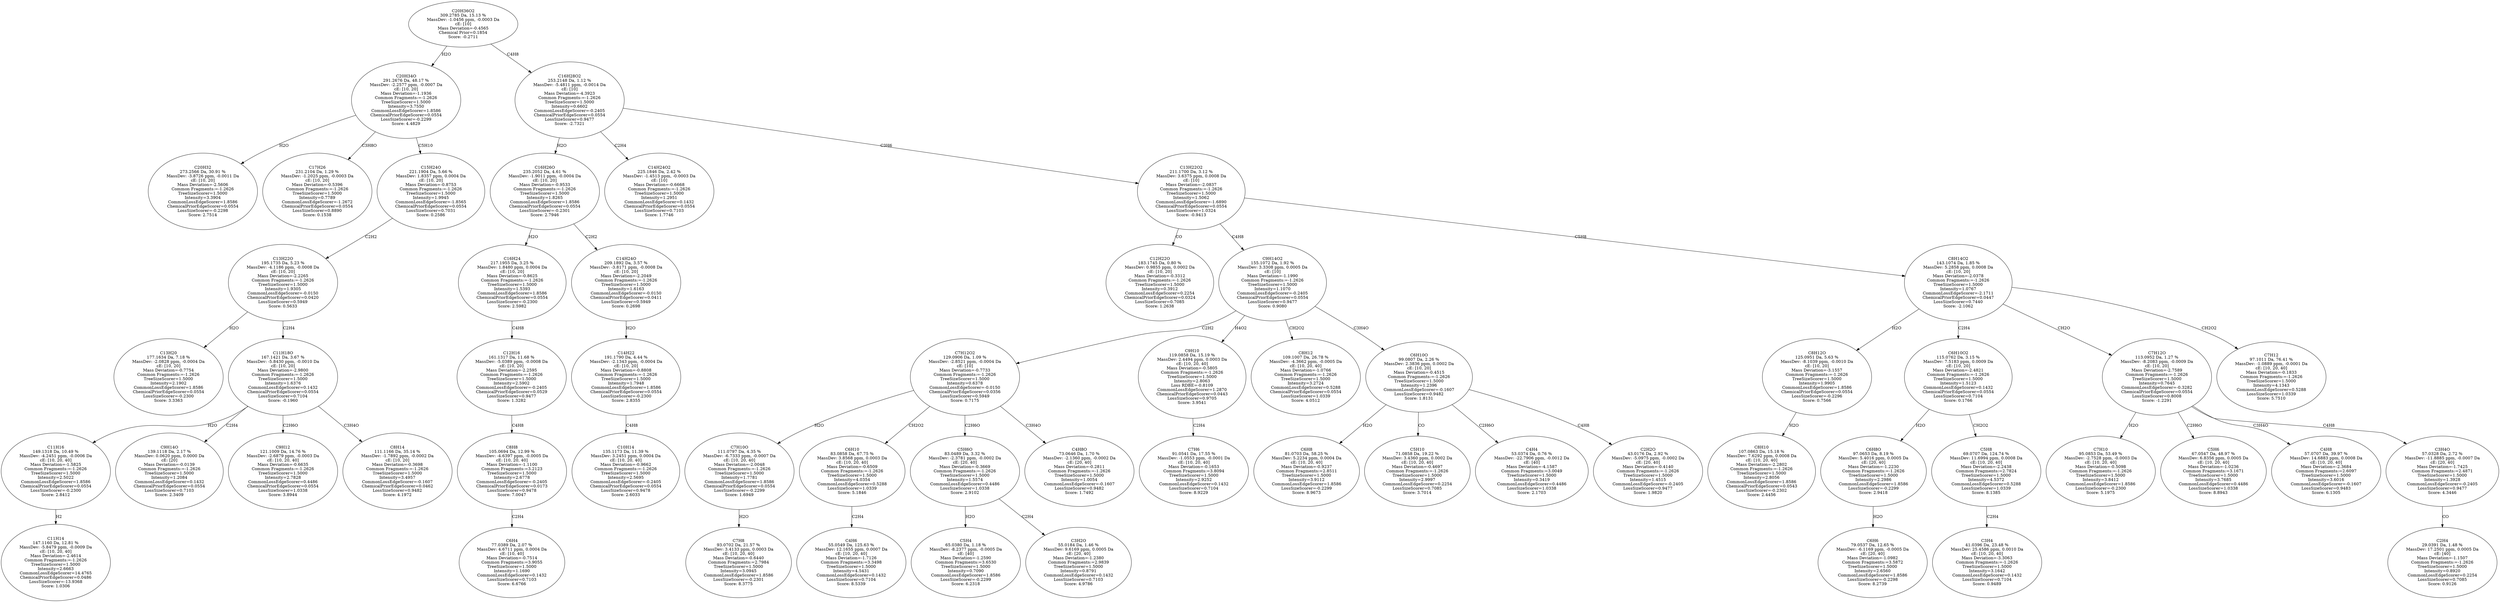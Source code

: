 strict digraph {
v1 [label="C20H32\n273.2566 Da, 30.91 %\nMassDev: -3.8726 ppm, -0.0011 Da\ncE: [10, 20]\nMass Deviation=-2.5606\nCommon Fragments:=-1.2626\nTreeSizeScorer=1.5000\nIntensity=3.3904\nCommonLossEdgeScorer=1.8586\nChemicalPriorEdgeScorer=0.0554\nLossSizeScorer=-0.2298\nScore: 2.7514"];
v2 [label="C17H26\n231.2104 Da, 1.29 %\nMassDev: -1.2025 ppm, -0.0003 Da\ncE: [10, 20]\nMass Deviation=-0.5396\nCommon Fragments:=-1.2626\nTreeSizeScorer=1.5000\nIntensity=0.7789\nCommonLossEdgeScorer=-1.2672\nChemicalPriorEdgeScorer=0.0554\nLossSizeScorer=0.8890\nScore: 0.1538"];
v3 [label="C13H20\n177.1634 Da, 7.18 %\nMassDev: -2.0828 ppm, -0.0004 Da\ncE: [10, 20]\nMass Deviation=-0.7754\nCommon Fragments:=-1.2626\nTreeSizeScorer=1.5000\nIntensity=2.1902\nCommonLossEdgeScorer=1.8586\nChemicalPriorEdgeScorer=0.0554\nLossSizeScorer=-0.2300\nScore: 3.3363"];
v4 [label="C11H14\n147.1160 Da, 12.81 %\nMassDev: -5.8479 ppm, -0.0009 Da\ncE: [10, 20, 40]\nMass Deviation=-2.4614\nCommon Fragments:=-1.2626\nTreeSizeScorer=1.5000\nIntensity=2.6663\nCommonLossEdgeScorer=14.4765\nChemicalPriorEdgeScorer=0.0486\nLossSizeScorer=-13.9368\nScore: 1.0306"];
v5 [label="C11H16\n149.1318 Da, 10.49 %\nMassDev: -4.2451 ppm, -0.0006 Da\ncE: [10, 20, 40]\nMass Deviation=-1.5825\nCommon Fragments:=-1.2626\nTreeSizeScorer=1.5000\nIntensity=2.5022\nCommonLossEdgeScorer=1.8586\nChemicalPriorEdgeScorer=0.0554\nLossSizeScorer=-0.2300\nScore: 2.8412"];
v6 [label="C9H14O\n139.1118 Da, 2.17 %\nMassDev: 0.0620 ppm, 0.0000 Da\ncE: [20]\nMass Deviation=-0.0139\nCommon Fragments:=-1.2626\nTreeSizeScorer=1.5000\nIntensity=1.2084\nCommonLossEdgeScorer=0.1432\nChemicalPriorEdgeScorer=0.0554\nLossSizeScorer=0.7103\nScore: 2.3409"];
v7 [label="C9H12\n121.1009 Da, 14.76 %\nMassDev: -2.6879 ppm, -0.0003 Da\ncE: [10, 20, 40]\nMass Deviation=-0.6635\nCommon Fragments:=-1.2626\nTreeSizeScorer=1.5000\nIntensity=2.7828\nCommonLossEdgeScorer=0.4486\nChemicalPriorEdgeScorer=0.0554\nLossSizeScorer=1.0338\nScore: 3.8944"];
v8 [label="C8H14\n111.1166 Da, 35.14 %\nMassDev: -1.7892 ppm, -0.0002 Da\ncE: [10, 20]\nMass Deviation=-0.3698\nCommon Fragments:=-1.2626\nTreeSizeScorer=1.5000\nIntensity=3.4957\nCommonLossEdgeScorer=-0.1607\nChemicalPriorEdgeScorer=0.0462\nLossSizeScorer=0.9482\nScore: 4.1972"];
v9 [label="C11H18O\n167.1421 Da, 3.67 %\nMassDev: -5.8430 ppm, -0.0010 Da\ncE: [10, 20]\nMass Deviation=-2.9800\nCommon Fragments:=-1.2626\nTreeSizeScorer=1.5000\nIntensity=1.6376\nCommonLossEdgeScorer=0.1432\nChemicalPriorEdgeScorer=0.0554\nLossSizeScorer=0.7104\nScore: -0.1960"];
v10 [label="C13H22O\n195.1735 Da, 5.23 %\nMassDev: -4.1186 ppm, -0.0008 Da\ncE: [10, 20]\nMass Deviation=-2.2265\nCommon Fragments:=-1.2626\nTreeSizeScorer=1.5000\nIntensity=1.9305\nCommonLossEdgeScorer=-0.0150\nChemicalPriorEdgeScorer=0.0420\nLossSizeScorer=0.5949\nScore: 0.5633"];
v11 [label="C15H24O\n221.1904 Da, 5.66 %\nMassDev: 1.8357 ppm, 0.0004 Da\ncE: [10, 20]\nMass Deviation=-0.8753\nCommon Fragments:=-1.2626\nTreeSizeScorer=1.5000\nIntensity=1.9945\nCommonLossEdgeScorer=-1.8565\nChemicalPriorEdgeScorer=0.0554\nLossSizeScorer=0.7031\nScore: 0.2586"];
v12 [label="C20H34O\n291.2676 Da, 48.17 %\nMassDev: -2.2577 ppm, -0.0007 Da\ncE: [10, 20]\nMass Deviation=-1.1936\nCommon Fragments:=-1.2626\nTreeSizeScorer=1.5000\nIntensity=3.7550\nCommonLossEdgeScorer=1.8586\nChemicalPriorEdgeScorer=0.0554\nLossSizeScorer=-0.2299\nScore: 4.4829"];
v13 [label="C6H4\n77.0389 Da, 2.07 %\nMassDev: 4.6711 ppm, 0.0004 Da\ncE: [10, 40]\nMass Deviation=-0.7514\nCommon Fragments:=3.9055\nTreeSizeScorer=1.5000\nIntensity=1.1690\nCommonLossEdgeScorer=0.1432\nLossSizeScorer=0.7103\nScore: 6.6766"];
v14 [label="C8H8\n105.0694 Da, 12.99 %\nMassDev: -4.6397 ppm, -0.0005 Da\ncE: [10, 20, 40]\nMass Deviation=-1.1100\nCommon Fragments:=3.2123\nTreeSizeScorer=1.5000\nIntensity=2.6778\nCommonLossEdgeScorer=-0.2405\nChemicalPriorEdgeScorer=0.0173\nLossSizeScorer=0.9478\nScore: 7.0047"];
v15 [label="C12H16\n161.1317 Da, 11.68 %\nMassDev: -5.0389 ppm, -0.0008 Da\ncE: [10, 20]\nMass Deviation=-2.2595\nCommon Fragments:=-1.2626\nTreeSizeScorer=1.5000\nIntensity=2.5902\nCommonLossEdgeScorer=-0.2405\nChemicalPriorEdgeScorer=0.0529\nLossSizeScorer=0.9477\nScore: 1.3282"];
v16 [label="C16H24\n217.1955 Da, 3.25 %\nMassDev: 1.8480 ppm, 0.0004 Da\ncE: [10, 20]\nMass Deviation=-0.8625\nCommon Fragments:=-1.2626\nTreeSizeScorer=1.5000\nIntensity=1.5393\nCommonLossEdgeScorer=1.8586\nChemicalPriorEdgeScorer=0.0554\nLossSizeScorer=-0.2300\nScore: 2.5982"];
v17 [label="C10H14\n135.1173 Da, 11.39 %\nMassDev: 3.2451 ppm, 0.0004 Da\ncE: [10, 20, 40]\nMass Deviation=-0.9662\nCommon Fragments:=-1.2626\nTreeSizeScorer=1.5000\nIntensity=2.5695\nCommonLossEdgeScorer=-0.2405\nChemicalPriorEdgeScorer=0.0554\nLossSizeScorer=0.9478\nScore: 2.6033"];
v18 [label="C14H22\n191.1790 Da, 4.44 %\nMassDev: -2.1343 ppm, -0.0004 Da\ncE: [10, 20]\nMass Deviation=-0.8808\nCommon Fragments:=-1.2626\nTreeSizeScorer=1.5000\nIntensity=1.7948\nCommonLossEdgeScorer=1.8586\nChemicalPriorEdgeScorer=0.0554\nLossSizeScorer=-0.2300\nScore: 2.8355"];
v19 [label="C14H24O\n209.1892 Da, 3.57 %\nMassDev: -3.8171 ppm, -0.0008 Da\ncE: [10, 20]\nMass Deviation=-2.2049\nCommon Fragments:=-1.2626\nTreeSizeScorer=1.5000\nIntensity=1.6163\nCommonLossEdgeScorer=-0.0150\nChemicalPriorEdgeScorer=0.0411\nLossSizeScorer=0.5949\nScore: 0.2698"];
v20 [label="C16H26O\n235.2052 Da, 4.61 %\nMassDev: -1.9011 ppm, -0.0004 Da\ncE: [10, 20]\nMass Deviation=-0.9533\nCommon Fragments:=-1.2626\nTreeSizeScorer=1.5000\nIntensity=1.8265\nCommonLossEdgeScorer=1.8586\nChemicalPriorEdgeScorer=0.0554\nLossSizeScorer=-0.2301\nScore: 2.7946"];
v21 [label="C14H24O2\n225.1846 Da, 2.42 %\nMassDev: -1.4513 ppm, -0.0003 Da\ncE: [10]\nMass Deviation=-0.6668\nCommon Fragments:=-1.2626\nTreeSizeScorer=1.5000\nIntensity=1.2951\nCommonLossEdgeScorer=0.1432\nChemicalPriorEdgeScorer=0.0554\nLossSizeScorer=0.7103\nScore: 1.7746"];
v22 [label="C12H22O\n183.1745 Da, 0.80 %\nMassDev: 0.9855 ppm, 0.0002 Da\ncE: [10, 20]\nMass Deviation=-0.3312\nCommon Fragments:=-1.2626\nTreeSizeScorer=1.5000\nIntensity=0.3912\nCommonLossEdgeScorer=0.2254\nChemicalPriorEdgeScorer=0.0324\nLossSizeScorer=0.7085\nScore: 1.2638"];
v23 [label="C7H8\n93.0702 Da, 21.57 %\nMassDev: 3.4133 ppm, 0.0003 Da\ncE: [10, 20, 40]\nMass Deviation=-0.6440\nCommon Fragments:=2.7984\nTreeSizeScorer=1.5000\nIntensity=3.0945\nCommonLossEdgeScorer=1.8586\nLossSizeScorer=-0.2301\nScore: 8.3775"];
v24 [label="C7H10O\n111.0797 Da, 4.35 %\nMassDev: -6.7333 ppm, -0.0007 Da\ncE: [10, 20, 40]\nMass Deviation=-2.0048\nCommon Fragments:=-1.2626\nTreeSizeScorer=1.5000\nIntensity=1.7781\nCommonLossEdgeScorer=1.8586\nChemicalPriorEdgeScorer=0.0554\nLossSizeScorer=-0.2299\nScore: 1.6949"];
v25 [label="C4H6\n55.0549 Da, 125.63 %\nMassDev: 12.1655 ppm, 0.0007 Da\ncE: [10, 20, 40]\nMass Deviation=-1.7126\nCommon Fragments:=3.3498\nTreeSizeScorer=1.5000\nIntensity=4.5431\nCommonLossEdgeScorer=0.1432\nLossSizeScorer=0.7104\nScore: 8.5339"];
v26 [label="C6H10\n83.0858 Da, 67.75 %\nMassDev: 3.8568 ppm, 0.0003 Da\ncE: [10, 20, 40]\nMass Deviation=-0.6509\nCommon Fragments:=-1.2626\nTreeSizeScorer=1.5000\nIntensity=4.0354\nCommonLossEdgeScorer=0.5288\nLossSizeScorer=1.0339\nScore: 5.1846"];
v27 [label="C5H4\n65.0380 Da, 1.18 %\nMassDev: -8.2377 ppm, -0.0005 Da\ncE: [40]\nMass Deviation=-1.2590\nCommon Fragments:=3.6530\nTreeSizeScorer=1.5000\nIntensity=0.7090\nCommonLossEdgeScorer=1.8586\nLossSizeScorer=-0.2299\nScore: 6.2318"];
v28 [label="C3H2O\n55.0184 Da, 1.46 %\nMassDev: 9.6169 ppm, 0.0005 Da\ncE: [20, 40]\nMass Deviation=-1.2380\nCommon Fragments:=2.9839\nTreeSizeScorer=1.5000\nIntensity=0.8791\nCommonLossEdgeScorer=0.1432\nLossSizeScorer=0.7103\nScore: 4.9786"];
v29 [label="C5H6O\n83.0489 Da, 3.32 %\nMassDev: -2.3781 ppm, -0.0002 Da\ncE: [20, 40]\nMass Deviation=-0.3669\nCommon Fragments:=-1.2626\nTreeSizeScorer=1.5000\nIntensity=1.5574\nCommonLossEdgeScorer=0.4486\nLossSizeScorer=1.0338\nScore: 2.9102"];
v30 [label="C4H8O\n73.0646 Da, 1.70 %\nMassDev: -2.1360 ppm, -0.0002 Da\ncE: [20, 40]\nMass Deviation=-0.2811\nCommon Fragments:=-1.2626\nTreeSizeScorer=1.5000\nIntensity=1.0054\nCommonLossEdgeScorer=-0.1607\nLossSizeScorer=0.9482\nScore: 1.7492"];
v31 [label="C7H12O2\n129.0906 Da, 1.09 %\nMassDev: -2.8521 ppm, -0.0004 Da\ncE: [10]\nMass Deviation=-0.7733\nCommon Fragments:=-1.2626\nTreeSizeScorer=1.5000\nIntensity=0.6378\nCommonLossEdgeScorer=-0.0150\nChemicalPriorEdgeScorer=0.0356\nLossSizeScorer=0.5949\nScore: 0.7175"];
v32 [label="C7H6\n91.0541 Da, 17.55 %\nMassDev: -1.0553 ppm, -0.0001 Da\ncE: [10, 20, 40]\nMass Deviation=-0.1653\nCommon Fragments:=3.8094\nTreeSizeScorer=1.5000\nIntensity=2.9252\nCommonLossEdgeScorer=0.1432\nLossSizeScorer=0.7104\nScore: 8.9229"];
v33 [label="C9H10\n119.0858 Da, 15.19 %\nMassDev: 2.4494 ppm, 0.0003 Da\ncE: [10, 20, 40]\nMass Deviation=-0.5805\nCommon Fragments:=-1.2626\nTreeSizeScorer=1.5000\nIntensity=2.8063\nLoss RDBE=-0.8109\nCommonLossEdgeScorer=1.2870\nChemicalPriorEdgeScorer=0.0443\nLossSizeScorer=0.9705\nScore: 3.9541"];
v34 [label="C8H12\n109.1007 Da, 26.78 %\nMassDev: -4.3662 ppm, -0.0005 Da\ncE: [10, 20, 40]\nMass Deviation=-1.0766\nCommon Fragments:=-1.2626\nTreeSizeScorer=1.5000\nIntensity=3.2724\nCommonLossEdgeScorer=0.5288\nChemicalPriorEdgeScorer=0.0554\nLossSizeScorer=1.0339\nScore: 4.0512"];
v35 [label="C6H8\n81.0703 Da, 58.25 %\nMassDev: 5.2234 ppm, 0.0004 Da\ncE: [10, 20, 40]\nMass Deviation=-0.9237\nCommon Fragments:=2.8511\nTreeSizeScorer=1.5000\nIntensity=3.9112\nCommonLossEdgeScorer=1.8586\nLossSizeScorer=-0.2299\nScore: 8.9673"];
v36 [label="C5H10\n71.0858 Da, 19.22 %\nMassDev: 3.4360 ppm, 0.0002 Da\ncE: [10, 20, 40]\nMass Deviation=-0.4697\nCommon Fragments:=-1.2626\nTreeSizeScorer=1.5000\nIntensity=2.9997\nCommonLossEdgeScorer=0.2254\nLossSizeScorer=0.7085\nScore: 3.7014"];
v37 [label="C4H4\n53.0374 Da, 0.76 %\nMassDev: -22.7906 ppm, -0.0012 Da\ncE: [40]\nMass Deviation=-4.1587\nCommon Fragments:=3.0049\nTreeSizeScorer=1.5000\nIntensity=0.3419\nCommonLossEdgeScorer=0.4486\nLossSizeScorer=1.0338\nScore: 2.1703"];
v38 [label="C2H2O\n43.0176 Da, 2.92 %\nMassDev: -5.0975 ppm, -0.0002 Da\ncE: [20, 40]\nMass Deviation=-0.4140\nCommon Fragments:=-1.2626\nTreeSizeScorer=1.5000\nIntensity=1.4515\nCommonLossEdgeScorer=-0.2405\nLossSizeScorer=0.9477\nScore: 1.9820"];
v39 [label="C6H10O\n99.0807 Da, 2.26 %\nMassDev: 2.3836 ppm, 0.0002 Da\ncE: [10, 20]\nMass Deviation=-0.4515\nCommon Fragments:=-1.2626\nTreeSizeScorer=1.5000\nIntensity=1.2396\nCommonLossEdgeScorer=-0.1607\nLossSizeScorer=0.9482\nScore: 1.8131"];
v40 [label="C9H14O2\n155.1072 Da, 1.92 %\nMassDev: 3.3308 ppm, 0.0005 Da\ncE: [10]\nMass Deviation=-1.1990\nCommon Fragments:=-1.2626\nTreeSizeScorer=1.5000\nIntensity=1.1070\nCommonLossEdgeScorer=-0.2405\nChemicalPriorEdgeScorer=0.0554\nLossSizeScorer=0.9477\nScore: 0.9080"];
v41 [label="C8H10\n107.0863 Da, 15.18 %\nMassDev: 7.6292 ppm, 0.0008 Da\ncE: [10, 20, 40]\nMass Deviation=-2.2802\nCommon Fragments:=-1.2626\nTreeSizeScorer=1.5000\nIntensity=2.8056\nCommonLossEdgeScorer=1.8586\nChemicalPriorEdgeScorer=0.0543\nLossSizeScorer=-0.2302\nScore: 2.4456"];
v42 [label="C8H12O\n125.0951 Da, 5.63 %\nMassDev: -8.1039 ppm, -0.0010 Da\ncE: [10, 20]\nMass Deviation=-3.1557\nCommon Fragments:=-1.2626\nTreeSizeScorer=1.5000\nIntensity=1.9905\nCommonLossEdgeScorer=1.8586\nChemicalPriorEdgeScorer=0.0554\nLossSizeScorer=-0.2296\nScore: 0.7566"];
v43 [label="C6H6\n79.0537 Da, 12.65 %\nMassDev: -6.1169 ppm, -0.0005 Da\ncE: [20, 40]\nMass Deviation=-1.0982\nCommon Fragments:=3.5872\nTreeSizeScorer=1.5000\nIntensity=2.6560\nCommonLossEdgeScorer=1.8586\nLossSizeScorer=-0.2298\nScore: 8.2739"];
v44 [label="C6H8O\n97.0653 Da, 8.19 %\nMassDev: 5.4016 ppm, 0.0005 Da\ncE: [20, 40]\nMass Deviation=-1.2230\nCommon Fragments:=-1.2626\nTreeSizeScorer=1.5000\nIntensity=2.2986\nCommonLossEdgeScorer=1.8586\nLossSizeScorer=-0.2299\nScore: 2.9418"];
v45 [label="C3H4\n41.0396 Da, 23.48 %\nMassDev: 25.4586 ppm, 0.0010 Da\ncE: [10, 20, 40]\nMass Deviation=-3.3063\nCommon Fragments:=-1.2626\nTreeSizeScorer=1.5000\nIntensity=3.1642\nCommonLossEdgeScorer=0.1432\nLossSizeScorer=0.7104\nScore: 0.9489"];
v46 [label="C5H8\n69.0707 Da, 124.74 %\nMassDev: 11.6994 ppm, 0.0008 Da\ncE: [10, 20, 40]\nMass Deviation=-2.2438\nCommon Fragments:=2.7824\nTreeSizeScorer=1.5000\nIntensity=4.5372\nCommonLossEdgeScorer=0.5288\nLossSizeScorer=1.0339\nScore: 8.1385"];
v47 [label="C6H10O2\n115.0762 Da, 3.15 %\nMassDev: 7.5183 ppm, 0.0009 Da\ncE: [10, 20]\nMass Deviation=-2.4821\nCommon Fragments:=-1.2626\nTreeSizeScorer=1.5000\nIntensity=1.5123\nCommonLossEdgeScorer=0.1432\nChemicalPriorEdgeScorer=0.0554\nLossSizeScorer=0.7104\nScore: 0.1766"];
v48 [label="C7H10\n95.0853 Da, 53.49 %\nMassDev: -2.7528 ppm, -0.0003 Da\ncE: [10, 20, 40]\nMass Deviation=-0.5098\nCommon Fragments:=-1.2626\nTreeSizeScorer=1.5000\nIntensity=3.8412\nCommonLossEdgeScorer=1.8586\nLossSizeScorer=-0.2300\nScore: 5.1975"];
v49 [label="C5H6\n67.0547 Da, 48.97 %\nMassDev: 6.8356 ppm, 0.0005 Da\ncE: [10, 20, 40]\nMass Deviation=-1.0236\nCommon Fragments:=3.1671\nTreeSizeScorer=1.5000\nIntensity=3.7685\nCommonLossEdgeScorer=0.4486\nLossSizeScorer=1.0338\nScore: 8.8943"];
v50 [label="C4H8\n57.0707 Da, 39.97 %\nMassDev: 14.6883 ppm, 0.0008 Da\ncE: [10, 20, 40]\nMass Deviation=-2.3684\nCommon Fragments:=2.6097\nTreeSizeScorer=1.5000\nIntensity=3.6016\nCommonLossEdgeScorer=-0.1607\nLossSizeScorer=0.9483\nScore: 6.1305"];
v51 [label="C2H4\n29.0391 Da, 1.48 %\nMassDev: 17.2501 ppm, 0.0005 Da\ncE: [40]\nMass Deviation=-1.1507\nCommon Fragments:=-1.2626\nTreeSizeScorer=1.5000\nIntensity=0.8920\nCommonLossEdgeScorer=0.2254\nLossSizeScorer=0.7085\nScore: 0.9126"];
v52 [label="C3H4O\n57.0328 Da, 2.72 %\nMassDev: -11.8885 ppm, -0.0007 Da\ncE: [20, 40]\nMass Deviation=-1.7425\nCommon Fragments:=2.4871\nTreeSizeScorer=1.5000\nIntensity=1.3928\nCommonLossEdgeScorer=-0.2405\nLossSizeScorer=0.9477\nScore: 4.3446"];
v53 [label="C7H12O\n113.0952 Da, 1.27 %\nMassDev: -8.2083 ppm, -0.0009 Da\ncE: [10, 20]\nMass Deviation=-2.7589\nCommon Fragments:=-1.2626\nTreeSizeScorer=1.5000\nIntensity=0.7645\nCommonLossEdgeScorer=-0.3282\nChemicalPriorEdgeScorer=0.0554\nLossSizeScorer=0.8008\nScore: -1.2291"];
v54 [label="C7H12\n97.1011 Da, 76.41 %\nMassDev: -1.0889 ppm, -0.0001 Da\ncE: [10, 20, 40]\nMass Deviation=-0.1833\nCommon Fragments:=-1.2626\nTreeSizeScorer=1.5000\nIntensity=4.1343\nCommonLossEdgeScorer=0.5288\nLossSizeScorer=1.0339\nScore: 5.7510"];
v55 [label="C8H14O2\n143.1074 Da, 1.85 %\nMassDev: 5.2858 ppm, 0.0008 Da\ncE: [10, 20]\nMass Deviation=-2.0378\nCommon Fragments:=-1.2626\nTreeSizeScorer=1.5000\nIntensity=1.0767\nCommonLossEdgeScorer=-2.1711\nChemicalPriorEdgeScorer=0.0447\nLossSizeScorer=0.7440\nScore: -2.1062"];
v56 [label="C13H22O2\n211.1700 Da, 3.12 %\nMassDev: 3.6375 ppm, 0.0008 Da\ncE: [10]\nMass Deviation=-2.0837\nCommon Fragments:=-1.2626\nTreeSizeScorer=1.5000\nIntensity=1.5062\nCommonLossEdgeScorer=-1.6890\nChemicalPriorEdgeScorer=0.0554\nLossSizeScorer=1.0324\nScore: -0.9413"];
v57 [label="C16H28O2\n253.2148 Da, 1.12 %\nMassDev: -5.4811 ppm, -0.0014 Da\ncE: [10]\nMass Deviation=-4.3923\nCommon Fragments:=-1.2626\nTreeSizeScorer=1.5000\nIntensity=0.6602\nCommonLossEdgeScorer=-0.2405\nChemicalPriorEdgeScorer=0.0554\nLossSizeScorer=0.9477\nScore: -2.7321"];
v58 [label="C20H36O2\n309.2785 Da, 15.13 %\nMassDev: -1.0456 ppm, -0.0003 Da\ncE: [10]\nMass Deviation=-0.4565\nChemical Prior=0.1854\nScore: -0.2711"];
v12 -> v1 [label="H2O"];
v12 -> v2 [label="C3H8O"];
v10 -> v3 [label="H2O"];
v5 -> v4 [label="H2"];
v9 -> v5 [label="H2O"];
v9 -> v6 [label="C2H4"];
v9 -> v7 [label="C2H6O"];
v9 -> v8 [label="C3H4O"];
v10 -> v9 [label="C2H4"];
v11 -> v10 [label="C2H2"];
v12 -> v11 [label="C5H10"];
v58 -> v12 [label="H2O"];
v14 -> v13 [label="C2H4"];
v15 -> v14 [label="C4H8"];
v16 -> v15 [label="C4H8"];
v20 -> v16 [label="H2O"];
v18 -> v17 [label="C4H8"];
v19 -> v18 [label="H2O"];
v20 -> v19 [label="C2H2"];
v57 -> v20 [label="H2O"];
v57 -> v21 [label="C2H4"];
v56 -> v22 [label="CO"];
v24 -> v23 [label="H2O"];
v31 -> v24 [label="H2O"];
v26 -> v25 [label="C2H4"];
v31 -> v26 [label="CH2O2"];
v29 -> v27 [label="H2O"];
v29 -> v28 [label="C2H4"];
v31 -> v29 [label="C2H6O"];
v31 -> v30 [label="C3H4O"];
v40 -> v31 [label="C2H2"];
v33 -> v32 [label="C2H4"];
v40 -> v33 [label="H4O2"];
v40 -> v34 [label="CH2O2"];
v39 -> v35 [label="H2O"];
v39 -> v36 [label="CO"];
v39 -> v37 [label="C2H6O"];
v39 -> v38 [label="C4H8"];
v40 -> v39 [label="C3H4O"];
v56 -> v40 [label="C4H8"];
v42 -> v41 [label="H2O"];
v55 -> v42 [label="H2O"];
v44 -> v43 [label="H2O"];
v47 -> v44 [label="H2O"];
v46 -> v45 [label="C2H4"];
v47 -> v46 [label="CH2O2"];
v55 -> v47 [label="C2H4"];
v53 -> v48 [label="H2O"];
v53 -> v49 [label="C2H6O"];
v53 -> v50 [label="C3H4O"];
v52 -> v51 [label="CO"];
v53 -> v52 [label="C4H8"];
v55 -> v53 [label="CH2O"];
v55 -> v54 [label="CH2O2"];
v56 -> v55 [label="C5H8"];
v57 -> v56 [label="C3H6"];
v58 -> v57 [label="C4H8"];
}